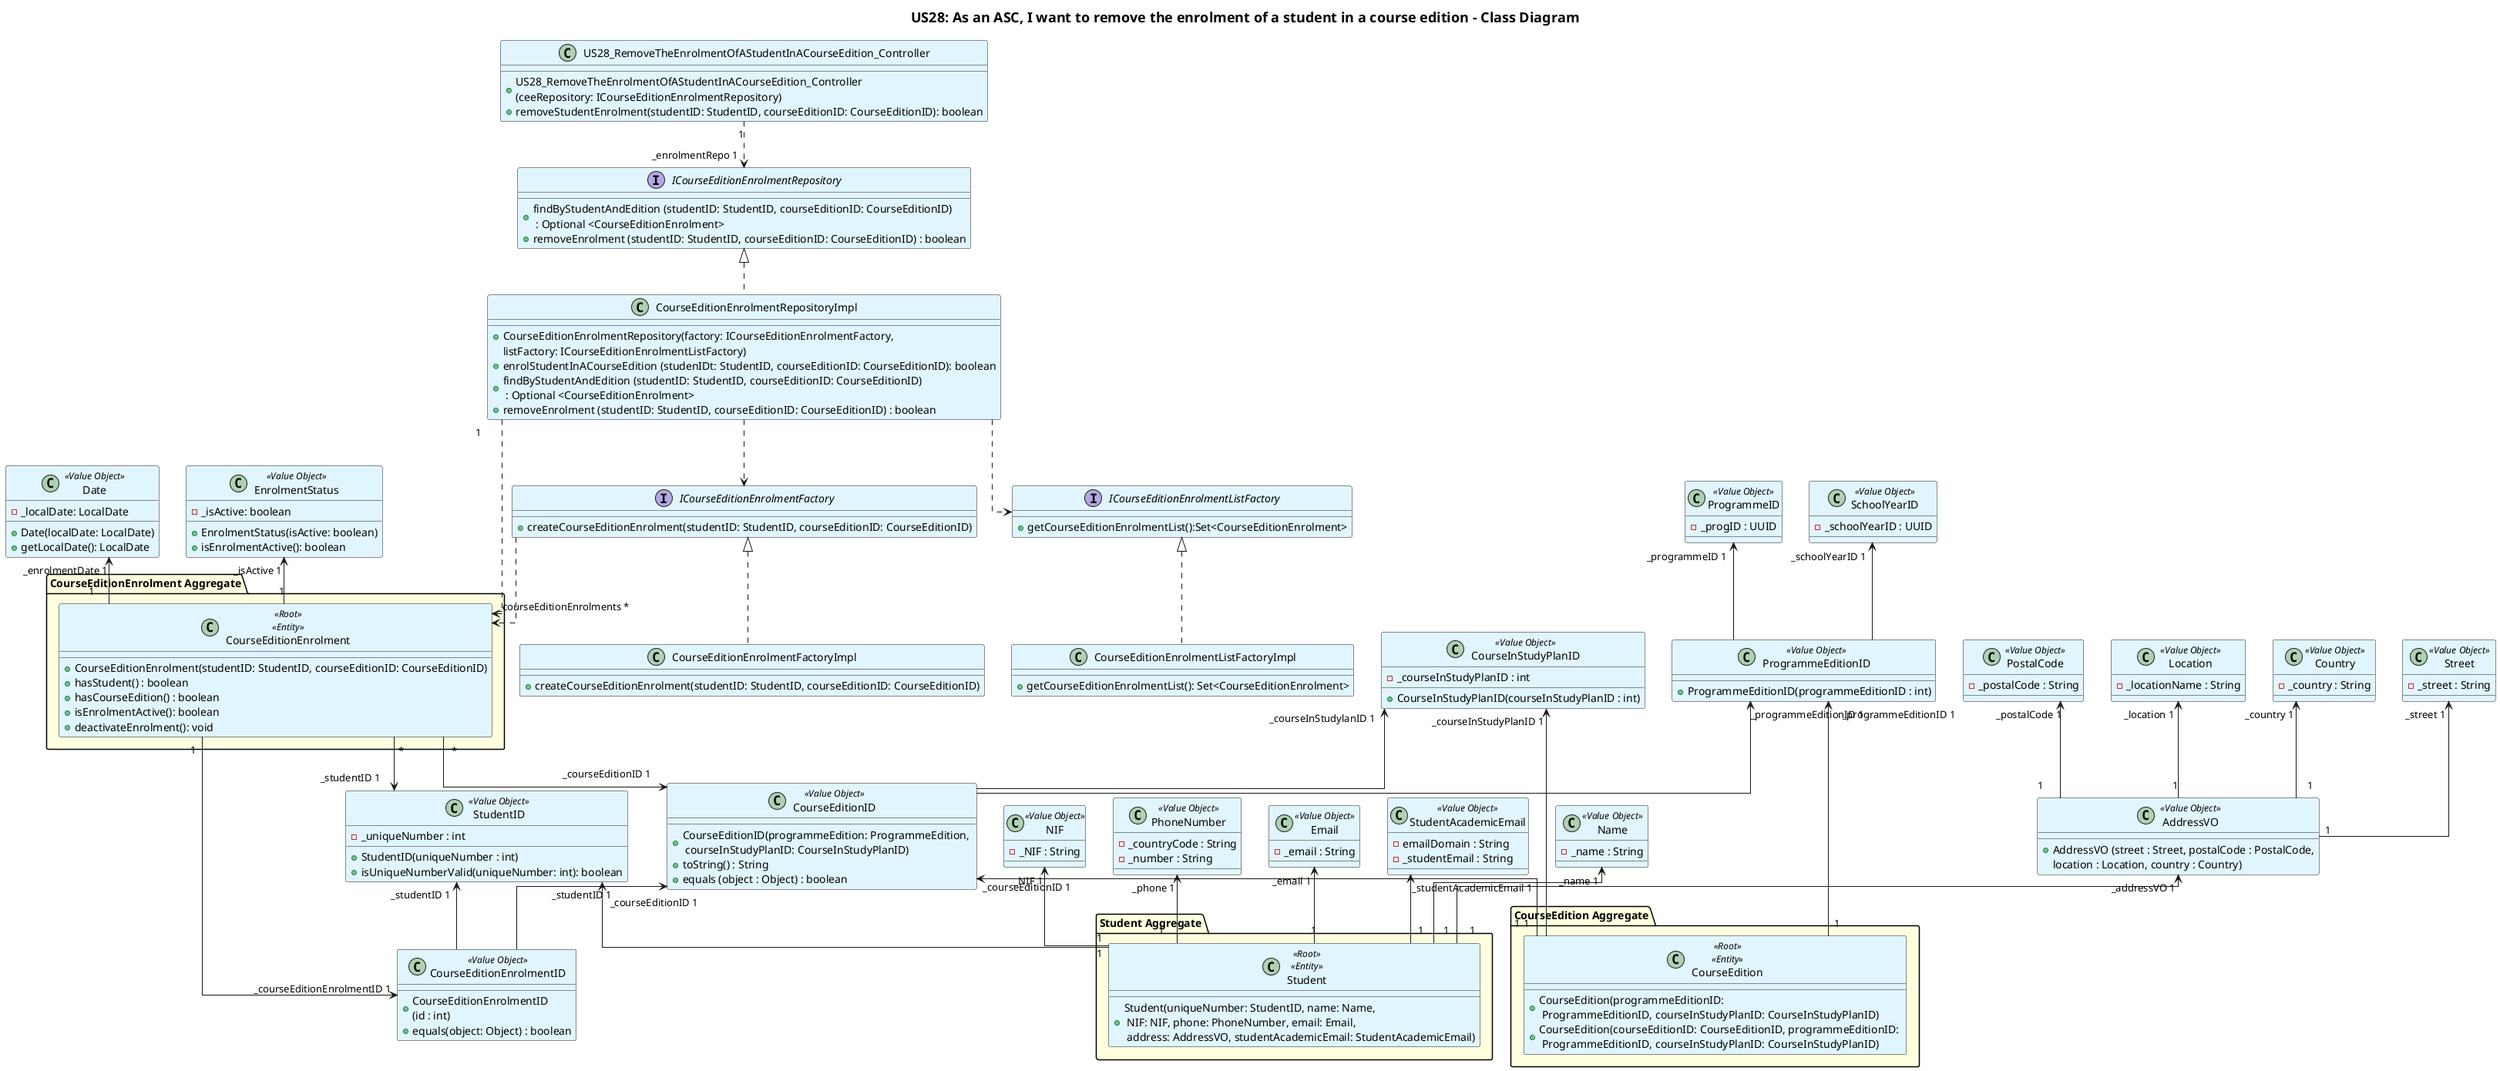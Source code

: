 @startuml
title US28: As an ASC, I want to remove the enrolment of a student in a course edition - Class Diagram
'!pragma layout smetana
skinparam classBackgroundColor #E1F5FE
skinparam titleFontSize 18
skinparam linetype ortho

class US28_RemoveTheEnrolmentOfAStudentInACourseEdition_Controller {
    +US28_RemoveTheEnrolmentOfAStudentInACourseEdition_Controller\n(ceeRepository: ICourseEditionEnrolmentRepository)
    +removeStudentEnrolment(studentID: StudentID, courseEditionID: CourseEditionID): boolean
}

package "CourseEditionEnrolment Aggregate" #LightYellow{
class CourseEditionEnrolment <<Root>> <<Entity>>{
    +CourseEditionEnrolment(studentID: StudentID, courseEditionID: CourseEditionID)
    +hasStudent() : boolean
    +hasCourseEdition() : boolean
    +isEnrolmentActive(): boolean
    +deactivateEnrolment(): void
}
}

class Date <<Value Object >> {
    -_localDate: LocalDate
    + Date(localDate: LocalDate)
    + getLocalDate(): LocalDate
}

class EnrolmentStatus <<Value Object>>{
    -_isActive: boolean
    + EnrolmentStatus(isActive: boolean)
    + isEnrolmentActive(): boolean
    }


class CourseEditionEnrolmentRepositoryImpl {
    +CourseEditionEnrolmentRepository(factory: ICourseEditionEnrolmentFactory,
     listFactory: ICourseEditionEnrolmentListFactory)
    +enrolStudentInACourseEdition (studenIDt: StudentID, courseEditionID: CourseEditionID): boolean
    +findByStudentAndEdition (studentID: StudentID, courseEditionID: CourseEditionID)\n : Optional <CourseEditionEnrolment>
    +removeEnrolment (studentID: StudentID, courseEditionID: CourseEditionID) : boolean
}

interface ICourseEditionEnrolmentRepository {
    +findByStudentAndEdition (studentID: StudentID, courseEditionID: CourseEditionID)\n : Optional <CourseEditionEnrolment>
    +removeEnrolment (studentID: StudentID, courseEditionID: CourseEditionID) : boolean
}

package "Student Aggregate" #LightYellow{
class Student <<Root>> <<Entity>>{
    + Student(uniqueNumber: StudentID, name: Name, \n NIF: NIF, phone: PhoneNumber, email: Email, \n address: AddressVO, studentAcademicEmail: StudentAcademicEmail)

}
}

class StudentID <<Value Object>> {
    -_uniqueNumber : int
    + StudentID(uniqueNumber : int)
    + isUniqueNumberValid(uniqueNumber: int): boolean
}

class Name <<Value Object>> {
    -_name : String
}

class NIF <<Value Object>> {
    -_NIF : String
}

class PhoneNumber <<Value Object>> {
    -_countryCode : String
    -_number : String
}

class Email <<Value Object>> {
    -_email : String
}

class AddressVO <<Value Object>> {
    + AddressVO (street : Street, postalCode : PostalCode,
    location : Location, country : Country)
}

class StudentAcademicEmail <<Value Object>> {
    -emailDomain : String
    -_studentEmail : String
}

class Street <<Value Object>> {
    -_street : String
}

class PostalCode <<Value Object>> {
    -_postalCode : String
}

class Location <<Value Object>> {
    -_locationName : String
}

class Country <<Value Object>> {
    -_country : String
}

class ProgrammeID <<Value Object>> {
    -_progID : UUID
}

class SchoolYearID <<Value Object>> {
    -_schoolYearID : UUID
}


package "CourseEdition Aggregate" #LightYellow{
class CourseEdition <<Root>> <<Entity>>{
    +CourseEdition(programmeEditionID: \n ProgrammeEditionID, courseInStudyPlanID: CourseInStudyPlanID)
    +CourseEdition(courseEditionID: CourseEditionID, programmeEditionID: \n ProgrammeEditionID, courseInStudyPlanID: CourseInStudyPlanID)
}
}

class CourseEditionID <<Value Object>> {
    + CourseEditionID(programmeEdition: ProgrammeEdition, \n courseInStudyPlanID: CourseInStudyPlanID)
    + toString() : String
    + equals (object : Object) : boolean
}

class CourseEditionEnrolmentID <<Value Object>> {
    + CourseEditionEnrolmentID\n(id : int)
    + equals(object: Object) : boolean
    }

class CourseInStudyPlanID <<Value Object>> {
    -_courseInStudyPlanID : int
    + CourseInStudyPlanID(courseInStudyPlanID : int)
}

class ProgrammeEditionID <<Value Object>> {
    + ProgrammeEditionID(programmeEditionID : int)
}

class CourseEditionEnrolmentFactoryImpl {
    +createCourseEditionEnrolment(studentID: StudentID, courseEditionID: CourseEditionID)
}

class CourseEditionEnrolmentListFactoryImpl{
    +getCourseEditionEnrolmentList(): Set<CourseEditionEnrolment>
}

interface ICourseEditionEnrolmentFactory{
    +createCourseEditionEnrolment(studentID: StudentID, courseEditionID: CourseEditionID)
}
interface ICourseEditionEnrolmentListFactory{
    +getCourseEditionEnrolmentList():Set<CourseEditionEnrolment>
}


CourseEditionEnrolment "*" --> "_studentID 1" StudentID
CourseEditionEnrolment "*" --> "_courseEditionID 1    " CourseEditionID
ICourseEditionEnrolmentFactory <|.. CourseEditionEnrolmentFactoryImpl
ICourseEditionEnrolmentListFactory <|.. CourseEditionEnrolmentListFactoryImpl
CourseEditionEnrolmentRepositoryImpl ..> ICourseEditionEnrolmentFactory
ICourseEditionEnrolmentFactory ..> CourseEditionEnrolment
CourseEditionEnrolmentRepositoryImpl ..> ICourseEditionEnrolmentListFactory
ICourseEditionEnrolmentRepository <|.. CourseEditionEnrolmentRepositoryImpl
US28_RemoveTheEnrolmentOfAStudentInACourseEdition_Controller "1" ..> "_enrolmentRepo 1" ICourseEditionEnrolmentRepository
Date "_enrolmentDate 1" <-- "1" CourseEditionEnrolment
EnrolmentStatus "_isActive 1" <-- "1" CourseEditionEnrolment
StudentID "_studentID 1" <-- "1" Student
AddressVO "_addressVO 1" <-- "1" Student
Street "_street 1" <-- "1" AddressVO
PostalCode "_postalCode 1" <-- "1" AddressVO
Location "_location 1" <-- "1" AddressVO
Country "_country 1" <-- "1" AddressVO
Name "_name 1" <-- "1" Student
NIF "_NIF 1" <-- "1" Student
PhoneNumber "_phone 1" <-- "1" Student
Email "_email 1" <-- "1" Student
StudentAcademicEmail "_studentAcademicEmail 1" <-- "1" Student
CourseEditionEnrolmentRepositoryImpl "1"..> "_courseEditionEnrolments *    " CourseEditionEnrolment
CourseEditionID "_courseEditionID 1" <-- "1" CourseEdition
CourseInStudyPlanID "_courseInStudyPlanID 1" <-- "1" CourseEdition
ProgrammeEditionID "_programmeEditionID 1" <-- "1" CourseEdition
CourseEditionEnrolmentID "_courseEditionEnrolmentID 1" <-- "1" CourseEditionEnrolment
StudentID "_studentID 1" <--  CourseEditionEnrolmentID
CourseEditionID "_courseEditionID 1" <--  CourseEditionEnrolmentID
CourseInStudyPlanID "_courseInStudylanID 1" <--  CourseEditionID
ProgrammeEditionID "_programmeEditionID 1" <--  CourseEditionID
ProgrammeID "_programmeID 1" <--  ProgrammeEditionID
SchoolYearID "_schoolYearID 1" <--  ProgrammeEditionID




@enduml
